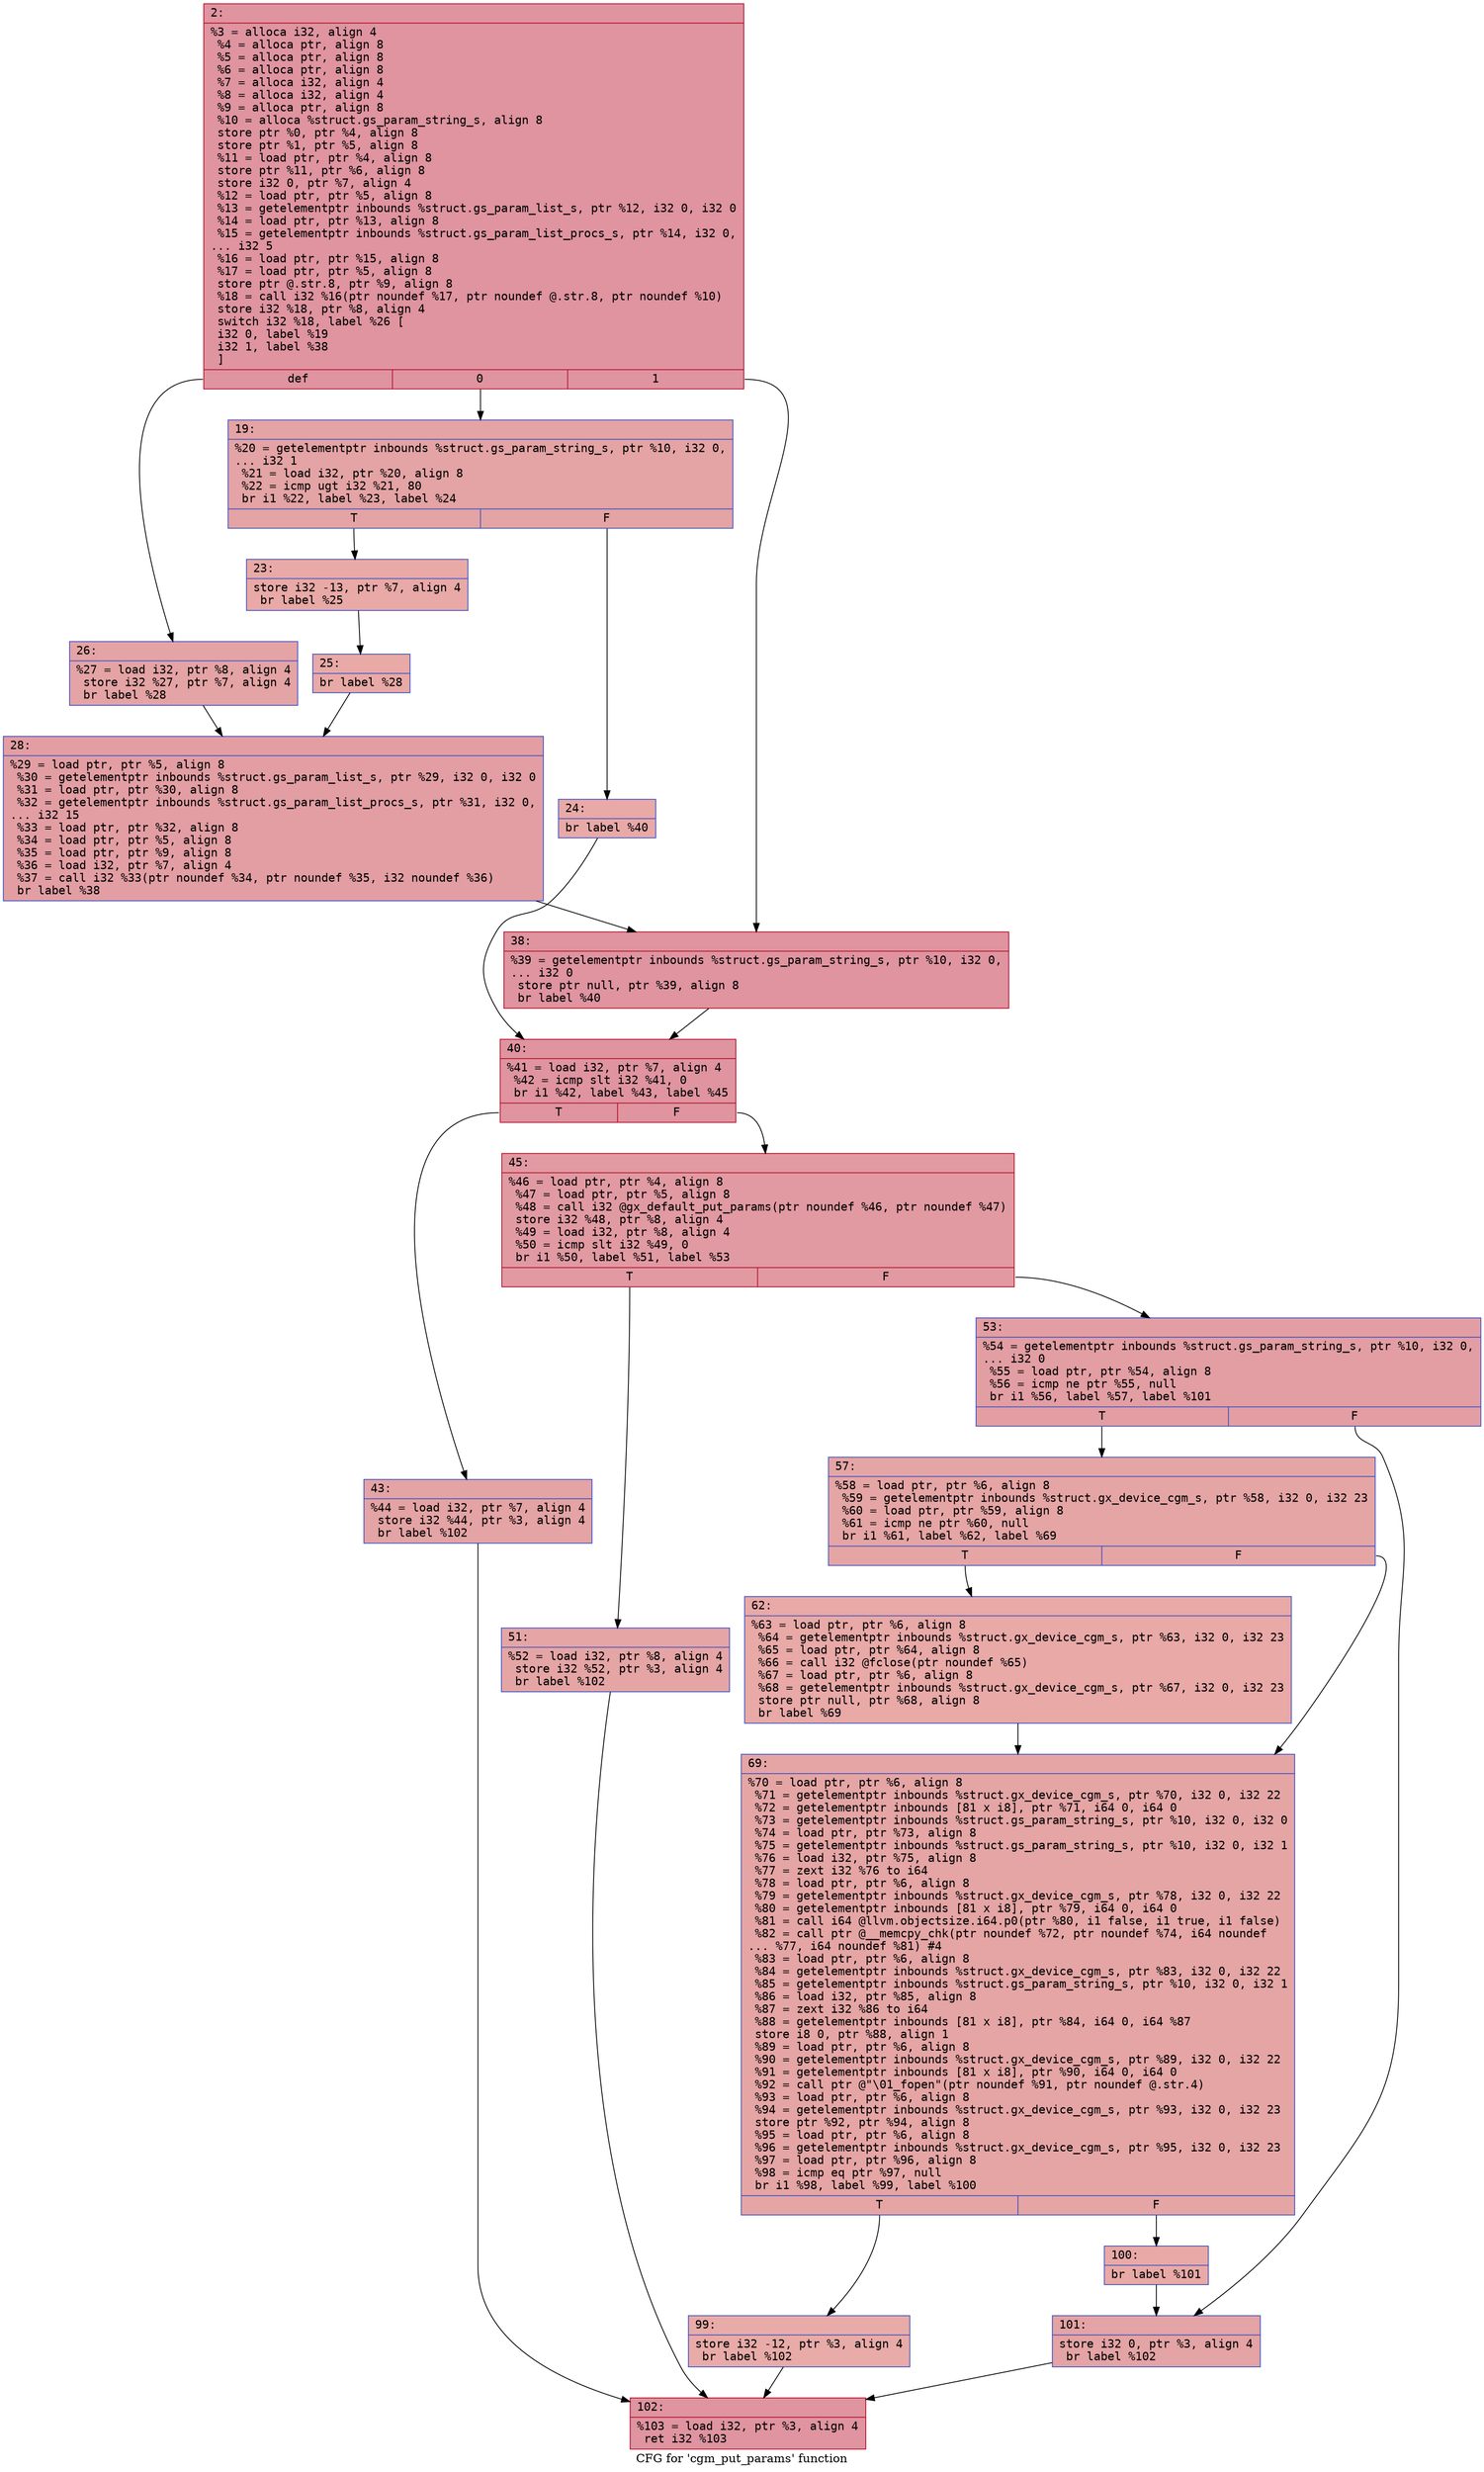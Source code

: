 digraph "CFG for 'cgm_put_params' function" {
	label="CFG for 'cgm_put_params' function";

	Node0x6000016907d0 [shape=record,color="#b70d28ff", style=filled, fillcolor="#b70d2870" fontname="Courier",label="{2:\l|  %3 = alloca i32, align 4\l  %4 = alloca ptr, align 8\l  %5 = alloca ptr, align 8\l  %6 = alloca ptr, align 8\l  %7 = alloca i32, align 4\l  %8 = alloca i32, align 4\l  %9 = alloca ptr, align 8\l  %10 = alloca %struct.gs_param_string_s, align 8\l  store ptr %0, ptr %4, align 8\l  store ptr %1, ptr %5, align 8\l  %11 = load ptr, ptr %4, align 8\l  store ptr %11, ptr %6, align 8\l  store i32 0, ptr %7, align 4\l  %12 = load ptr, ptr %5, align 8\l  %13 = getelementptr inbounds %struct.gs_param_list_s, ptr %12, i32 0, i32 0\l  %14 = load ptr, ptr %13, align 8\l  %15 = getelementptr inbounds %struct.gs_param_list_procs_s, ptr %14, i32 0,\l... i32 5\l  %16 = load ptr, ptr %15, align 8\l  %17 = load ptr, ptr %5, align 8\l  store ptr @.str.8, ptr %9, align 8\l  %18 = call i32 %16(ptr noundef %17, ptr noundef @.str.8, ptr noundef %10)\l  store i32 %18, ptr %8, align 4\l  switch i32 %18, label %26 [\l    i32 0, label %19\l    i32 1, label %38\l  ]\l|{<s0>def|<s1>0|<s2>1}}"];
	Node0x6000016907d0:s0 -> Node0x600001690960[tooltip="2 -> 26\nProbability 33.33%" ];
	Node0x6000016907d0:s1 -> Node0x600001690820[tooltip="2 -> 19\nProbability 33.33%" ];
	Node0x6000016907d0:s2 -> Node0x600001690a00[tooltip="2 -> 38\nProbability 33.33%" ];
	Node0x600001690820 [shape=record,color="#3d50c3ff", style=filled, fillcolor="#c32e3170" fontname="Courier",label="{19:\l|  %20 = getelementptr inbounds %struct.gs_param_string_s, ptr %10, i32 0,\l... i32 1\l  %21 = load i32, ptr %20, align 8\l  %22 = icmp ugt i32 %21, 80\l  br i1 %22, label %23, label %24\l|{<s0>T|<s1>F}}"];
	Node0x600001690820:s0 -> Node0x600001690870[tooltip="19 -> 23\nProbability 50.00%" ];
	Node0x600001690820:s1 -> Node0x6000016908c0[tooltip="19 -> 24\nProbability 50.00%" ];
	Node0x600001690870 [shape=record,color="#3d50c3ff", style=filled, fillcolor="#ca3b3770" fontname="Courier",label="{23:\l|  store i32 -13, ptr %7, align 4\l  br label %25\l}"];
	Node0x600001690870 -> Node0x600001690910[tooltip="23 -> 25\nProbability 100.00%" ];
	Node0x6000016908c0 [shape=record,color="#3d50c3ff", style=filled, fillcolor="#ca3b3770" fontname="Courier",label="{24:\l|  br label %40\l}"];
	Node0x6000016908c0 -> Node0x600001690a50[tooltip="24 -> 40\nProbability 100.00%" ];
	Node0x600001690910 [shape=record,color="#3d50c3ff", style=filled, fillcolor="#ca3b3770" fontname="Courier",label="{25:\l|  br label %28\l}"];
	Node0x600001690910 -> Node0x6000016909b0[tooltip="25 -> 28\nProbability 100.00%" ];
	Node0x600001690960 [shape=record,color="#3d50c3ff", style=filled, fillcolor="#c32e3170" fontname="Courier",label="{26:\l|  %27 = load i32, ptr %8, align 4\l  store i32 %27, ptr %7, align 4\l  br label %28\l}"];
	Node0x600001690960 -> Node0x6000016909b0[tooltip="26 -> 28\nProbability 100.00%" ];
	Node0x6000016909b0 [shape=record,color="#3d50c3ff", style=filled, fillcolor="#be242e70" fontname="Courier",label="{28:\l|  %29 = load ptr, ptr %5, align 8\l  %30 = getelementptr inbounds %struct.gs_param_list_s, ptr %29, i32 0, i32 0\l  %31 = load ptr, ptr %30, align 8\l  %32 = getelementptr inbounds %struct.gs_param_list_procs_s, ptr %31, i32 0,\l... i32 15\l  %33 = load ptr, ptr %32, align 8\l  %34 = load ptr, ptr %5, align 8\l  %35 = load ptr, ptr %9, align 8\l  %36 = load i32, ptr %7, align 4\l  %37 = call i32 %33(ptr noundef %34, ptr noundef %35, i32 noundef %36)\l  br label %38\l}"];
	Node0x6000016909b0 -> Node0x600001690a00[tooltip="28 -> 38\nProbability 100.00%" ];
	Node0x600001690a00 [shape=record,color="#b70d28ff", style=filled, fillcolor="#b70d2870" fontname="Courier",label="{38:\l|  %39 = getelementptr inbounds %struct.gs_param_string_s, ptr %10, i32 0,\l... i32 0\l  store ptr null, ptr %39, align 8\l  br label %40\l}"];
	Node0x600001690a00 -> Node0x600001690a50[tooltip="38 -> 40\nProbability 100.00%" ];
	Node0x600001690a50 [shape=record,color="#b70d28ff", style=filled, fillcolor="#b70d2870" fontname="Courier",label="{40:\l|  %41 = load i32, ptr %7, align 4\l  %42 = icmp slt i32 %41, 0\l  br i1 %42, label %43, label %45\l|{<s0>T|<s1>F}}"];
	Node0x600001690a50:s0 -> Node0x600001690aa0[tooltip="40 -> 43\nProbability 37.50%" ];
	Node0x600001690a50:s1 -> Node0x600001690af0[tooltip="40 -> 45\nProbability 62.50%" ];
	Node0x600001690aa0 [shape=record,color="#3d50c3ff", style=filled, fillcolor="#c32e3170" fontname="Courier",label="{43:\l|  %44 = load i32, ptr %7, align 4\l  store i32 %44, ptr %3, align 4\l  br label %102\l}"];
	Node0x600001690aa0 -> Node0x600001690dc0[tooltip="43 -> 102\nProbability 100.00%" ];
	Node0x600001690af0 [shape=record,color="#b70d28ff", style=filled, fillcolor="#bb1b2c70" fontname="Courier",label="{45:\l|  %46 = load ptr, ptr %4, align 8\l  %47 = load ptr, ptr %5, align 8\l  %48 = call i32 @gx_default_put_params(ptr noundef %46, ptr noundef %47)\l  store i32 %48, ptr %8, align 4\l  %49 = load i32, ptr %8, align 4\l  %50 = icmp slt i32 %49, 0\l  br i1 %50, label %51, label %53\l|{<s0>T|<s1>F}}"];
	Node0x600001690af0:s0 -> Node0x600001690b40[tooltip="45 -> 51\nProbability 37.50%" ];
	Node0x600001690af0:s1 -> Node0x600001690b90[tooltip="45 -> 53\nProbability 62.50%" ];
	Node0x600001690b40 [shape=record,color="#3d50c3ff", style=filled, fillcolor="#c5333470" fontname="Courier",label="{51:\l|  %52 = load i32, ptr %8, align 4\l  store i32 %52, ptr %3, align 4\l  br label %102\l}"];
	Node0x600001690b40 -> Node0x600001690dc0[tooltip="51 -> 102\nProbability 100.00%" ];
	Node0x600001690b90 [shape=record,color="#3d50c3ff", style=filled, fillcolor="#be242e70" fontname="Courier",label="{53:\l|  %54 = getelementptr inbounds %struct.gs_param_string_s, ptr %10, i32 0,\l... i32 0\l  %55 = load ptr, ptr %54, align 8\l  %56 = icmp ne ptr %55, null\l  br i1 %56, label %57, label %101\l|{<s0>T|<s1>F}}"];
	Node0x600001690b90:s0 -> Node0x600001690be0[tooltip="53 -> 57\nProbability 62.50%" ];
	Node0x600001690b90:s1 -> Node0x600001690d70[tooltip="53 -> 101\nProbability 37.50%" ];
	Node0x600001690be0 [shape=record,color="#3d50c3ff", style=filled, fillcolor="#c5333470" fontname="Courier",label="{57:\l|  %58 = load ptr, ptr %6, align 8\l  %59 = getelementptr inbounds %struct.gx_device_cgm_s, ptr %58, i32 0, i32 23\l  %60 = load ptr, ptr %59, align 8\l  %61 = icmp ne ptr %60, null\l  br i1 %61, label %62, label %69\l|{<s0>T|<s1>F}}"];
	Node0x600001690be0:s0 -> Node0x600001690c30[tooltip="57 -> 62\nProbability 62.50%" ];
	Node0x600001690be0:s1 -> Node0x600001690c80[tooltip="57 -> 69\nProbability 37.50%" ];
	Node0x600001690c30 [shape=record,color="#3d50c3ff", style=filled, fillcolor="#ca3b3770" fontname="Courier",label="{62:\l|  %63 = load ptr, ptr %6, align 8\l  %64 = getelementptr inbounds %struct.gx_device_cgm_s, ptr %63, i32 0, i32 23\l  %65 = load ptr, ptr %64, align 8\l  %66 = call i32 @fclose(ptr noundef %65)\l  %67 = load ptr, ptr %6, align 8\l  %68 = getelementptr inbounds %struct.gx_device_cgm_s, ptr %67, i32 0, i32 23\l  store ptr null, ptr %68, align 8\l  br label %69\l}"];
	Node0x600001690c30 -> Node0x600001690c80[tooltip="62 -> 69\nProbability 100.00%" ];
	Node0x600001690c80 [shape=record,color="#3d50c3ff", style=filled, fillcolor="#c5333470" fontname="Courier",label="{69:\l|  %70 = load ptr, ptr %6, align 8\l  %71 = getelementptr inbounds %struct.gx_device_cgm_s, ptr %70, i32 0, i32 22\l  %72 = getelementptr inbounds [81 x i8], ptr %71, i64 0, i64 0\l  %73 = getelementptr inbounds %struct.gs_param_string_s, ptr %10, i32 0, i32 0\l  %74 = load ptr, ptr %73, align 8\l  %75 = getelementptr inbounds %struct.gs_param_string_s, ptr %10, i32 0, i32 1\l  %76 = load i32, ptr %75, align 8\l  %77 = zext i32 %76 to i64\l  %78 = load ptr, ptr %6, align 8\l  %79 = getelementptr inbounds %struct.gx_device_cgm_s, ptr %78, i32 0, i32 22\l  %80 = getelementptr inbounds [81 x i8], ptr %79, i64 0, i64 0\l  %81 = call i64 @llvm.objectsize.i64.p0(ptr %80, i1 false, i1 true, i1 false)\l  %82 = call ptr @__memcpy_chk(ptr noundef %72, ptr noundef %74, i64 noundef\l... %77, i64 noundef %81) #4\l  %83 = load ptr, ptr %6, align 8\l  %84 = getelementptr inbounds %struct.gx_device_cgm_s, ptr %83, i32 0, i32 22\l  %85 = getelementptr inbounds %struct.gs_param_string_s, ptr %10, i32 0, i32 1\l  %86 = load i32, ptr %85, align 8\l  %87 = zext i32 %86 to i64\l  %88 = getelementptr inbounds [81 x i8], ptr %84, i64 0, i64 %87\l  store i8 0, ptr %88, align 1\l  %89 = load ptr, ptr %6, align 8\l  %90 = getelementptr inbounds %struct.gx_device_cgm_s, ptr %89, i32 0, i32 22\l  %91 = getelementptr inbounds [81 x i8], ptr %90, i64 0, i64 0\l  %92 = call ptr @\"\\01_fopen\"(ptr noundef %91, ptr noundef @.str.4)\l  %93 = load ptr, ptr %6, align 8\l  %94 = getelementptr inbounds %struct.gx_device_cgm_s, ptr %93, i32 0, i32 23\l  store ptr %92, ptr %94, align 8\l  %95 = load ptr, ptr %6, align 8\l  %96 = getelementptr inbounds %struct.gx_device_cgm_s, ptr %95, i32 0, i32 23\l  %97 = load ptr, ptr %96, align 8\l  %98 = icmp eq ptr %97, null\l  br i1 %98, label %99, label %100\l|{<s0>T|<s1>F}}"];
	Node0x600001690c80:s0 -> Node0x600001690cd0[tooltip="69 -> 99\nProbability 37.50%" ];
	Node0x600001690c80:s1 -> Node0x600001690d20[tooltip="69 -> 100\nProbability 62.50%" ];
	Node0x600001690cd0 [shape=record,color="#3d50c3ff", style=filled, fillcolor="#cc403a70" fontname="Courier",label="{99:\l|  store i32 -12, ptr %3, align 4\l  br label %102\l}"];
	Node0x600001690cd0 -> Node0x600001690dc0[tooltip="99 -> 102\nProbability 100.00%" ];
	Node0x600001690d20 [shape=record,color="#3d50c3ff", style=filled, fillcolor="#ca3b3770" fontname="Courier",label="{100:\l|  br label %101\l}"];
	Node0x600001690d20 -> Node0x600001690d70[tooltip="100 -> 101\nProbability 100.00%" ];
	Node0x600001690d70 [shape=record,color="#3d50c3ff", style=filled, fillcolor="#c32e3170" fontname="Courier",label="{101:\l|  store i32 0, ptr %3, align 4\l  br label %102\l}"];
	Node0x600001690d70 -> Node0x600001690dc0[tooltip="101 -> 102\nProbability 100.00%" ];
	Node0x600001690dc0 [shape=record,color="#b70d28ff", style=filled, fillcolor="#b70d2870" fontname="Courier",label="{102:\l|  %103 = load i32, ptr %3, align 4\l  ret i32 %103\l}"];
}
